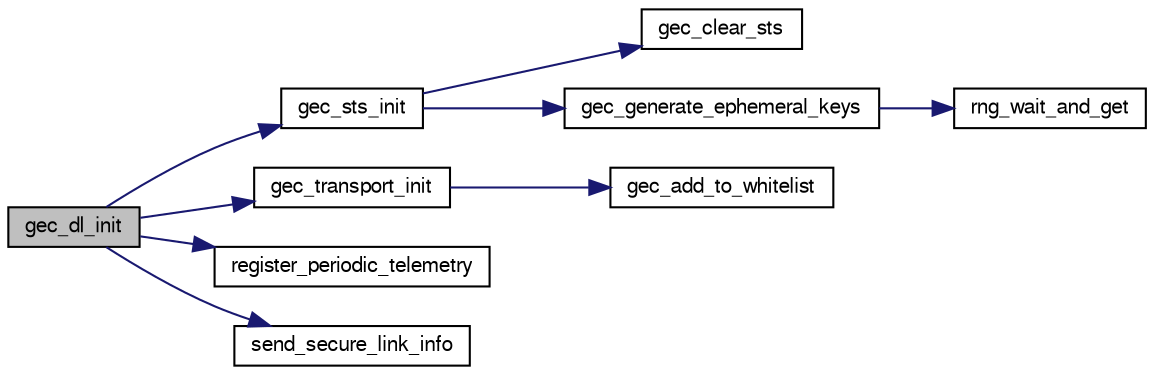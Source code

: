 digraph "gec_dl_init"
{
  edge [fontname="FreeSans",fontsize="10",labelfontname="FreeSans",labelfontsize="10"];
  node [fontname="FreeSans",fontsize="10",shape=record];
  rankdir="LR";
  Node1 [label="gec_dl_init",height=0.2,width=0.4,color="black", fillcolor="grey75", style="filled", fontcolor="black"];
  Node1 -> Node2 [color="midnightblue",fontsize="10",style="solid",fontname="FreeSans"];
  Node2 [label="gec_sts_init",height=0.2,width=0.4,color="black", fillcolor="white", style="filled",URL="$gec_8c.html#a783c995c432b56912728d12f05f84db0"];
  Node2 -> Node3 [color="midnightblue",fontsize="10",style="solid",fontname="FreeSans"];
  Node3 [label="gec_clear_sts",height=0.2,width=0.4,color="black", fillcolor="white", style="filled",URL="$gec_8c.html#a5fd31d506c2d039aab78f96a56338102"];
  Node2 -> Node4 [color="midnightblue",fontsize="10",style="solid",fontname="FreeSans"];
  Node4 [label="gec_generate_ephemeral_keys",height=0.2,width=0.4,color="black", fillcolor="white", style="filled",URL="$gec_8c.html#a7dabc3297585157dc9719ba30d72216d",tooltip="Generate private and public key pairs for future use. "];
  Node4 -> Node5 [color="midnightblue",fontsize="10",style="solid",fontname="FreeSans"];
  Node5 [label="rng_wait_and_get",height=0.2,width=0.4,color="black", fillcolor="white", style="filled",URL="$chibios_2mcu__periph_2rng__arch_8c.html#a820694eb7a21338e91e79f50a3a241ea"];
  Node1 -> Node6 [color="midnightblue",fontsize="10",style="solid",fontname="FreeSans"];
  Node6 [label="gec_transport_init",height=0.2,width=0.4,color="black", fillcolor="white", style="filled",URL="$gec__dl_8c.html#af8c220599205c83e7bada3f8184b0cab"];
  Node6 -> Node7 [color="midnightblue",fontsize="10",style="solid",fontname="FreeSans"];
  Node7 [label="gec_add_to_whitelist",height=0.2,width=0.4,color="black", fillcolor="white", style="filled",URL="$gec__dl_8c.html#a4a443ae413db37d824272314679e3599"];
  Node1 -> Node8 [color="midnightblue",fontsize="10",style="solid",fontname="FreeSans"];
  Node8 [label="register_periodic_telemetry",height=0.2,width=0.4,color="black", fillcolor="white", style="filled",URL="$telemetry_8c.html#a8b8cf43739f06c54d16370c141b541a0",tooltip="Register a telemetry callback function. "];
  Node1 -> Node9 [color="midnightblue",fontsize="10",style="solid",fontname="FreeSans"];
  Node9 [label="send_secure_link_info",height=0.2,width=0.4,color="black", fillcolor="white", style="filled",URL="$gec__dl_8c.html#a2f9023d9559c20fb09bc8fa6d354ff2f"];
}
